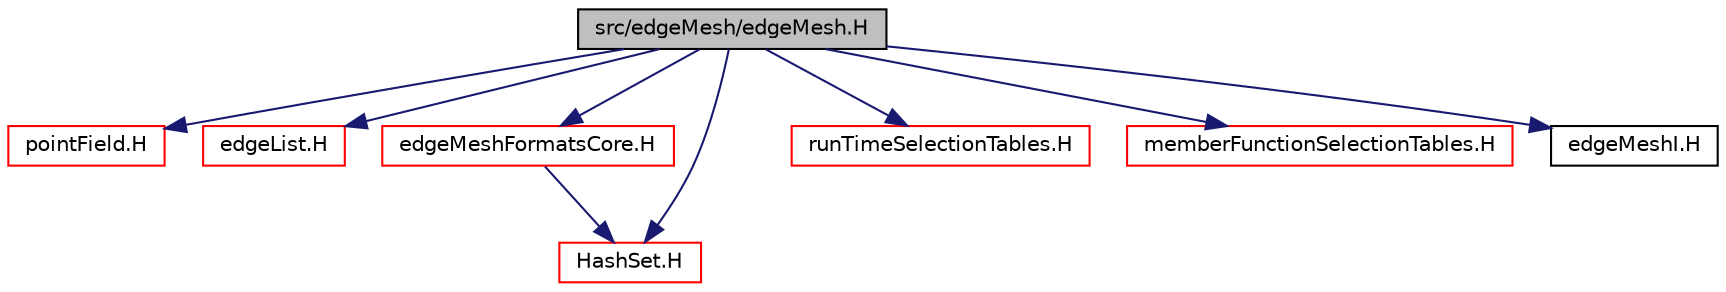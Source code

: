digraph "src/edgeMesh/edgeMesh.H"
{
  bgcolor="transparent";
  edge [fontname="Helvetica",fontsize="10",labelfontname="Helvetica",labelfontsize="10"];
  node [fontname="Helvetica",fontsize="10",shape=record];
  Node0 [label="src/edgeMesh/edgeMesh.H",height=0.2,width=0.4,color="black", fillcolor="grey75", style="filled", fontcolor="black"];
  Node0 -> Node1 [color="midnightblue",fontsize="10",style="solid",fontname="Helvetica"];
  Node1 [label="pointField.H",height=0.2,width=0.4,color="red",URL="$a12830.html"];
  Node0 -> Node123 [color="midnightblue",fontsize="10",style="solid",fontname="Helvetica"];
  Node123 [label="edgeList.H",height=0.2,width=0.4,color="red",URL="$a12071.html"];
  Node0 -> Node150 [color="midnightblue",fontsize="10",style="solid",fontname="Helvetica"];
  Node150 [label="edgeMeshFormatsCore.H",height=0.2,width=0.4,color="red",URL="$a00938.html"];
  Node150 -> Node152 [color="midnightblue",fontsize="10",style="solid",fontname="Helvetica"];
  Node152 [label="HashSet.H",height=0.2,width=0.4,color="red",URL="$a09173.html"];
  Node0 -> Node137 [color="midnightblue",fontsize="10",style="solid",fontname="Helvetica"];
  Node137 [label="runTimeSelectionTables.H",height=0.2,width=0.4,color="red",URL="$a09992.html",tooltip="Macros to ease declaration of run-time selection tables. "];
  Node0 -> Node154 [color="midnightblue",fontsize="10",style="solid",fontname="Helvetica"];
  Node154 [label="memberFunctionSelectionTables.H",height=0.2,width=0.4,color="red",URL="$a09998.html"];
  Node0 -> Node152 [color="midnightblue",fontsize="10",style="solid",fontname="Helvetica"];
  Node0 -> Node155 [color="midnightblue",fontsize="10",style="solid",fontname="Helvetica"];
  Node155 [label="edgeMeshI.H",height=0.2,width=0.4,color="black",URL="$a00986.html"];
}
